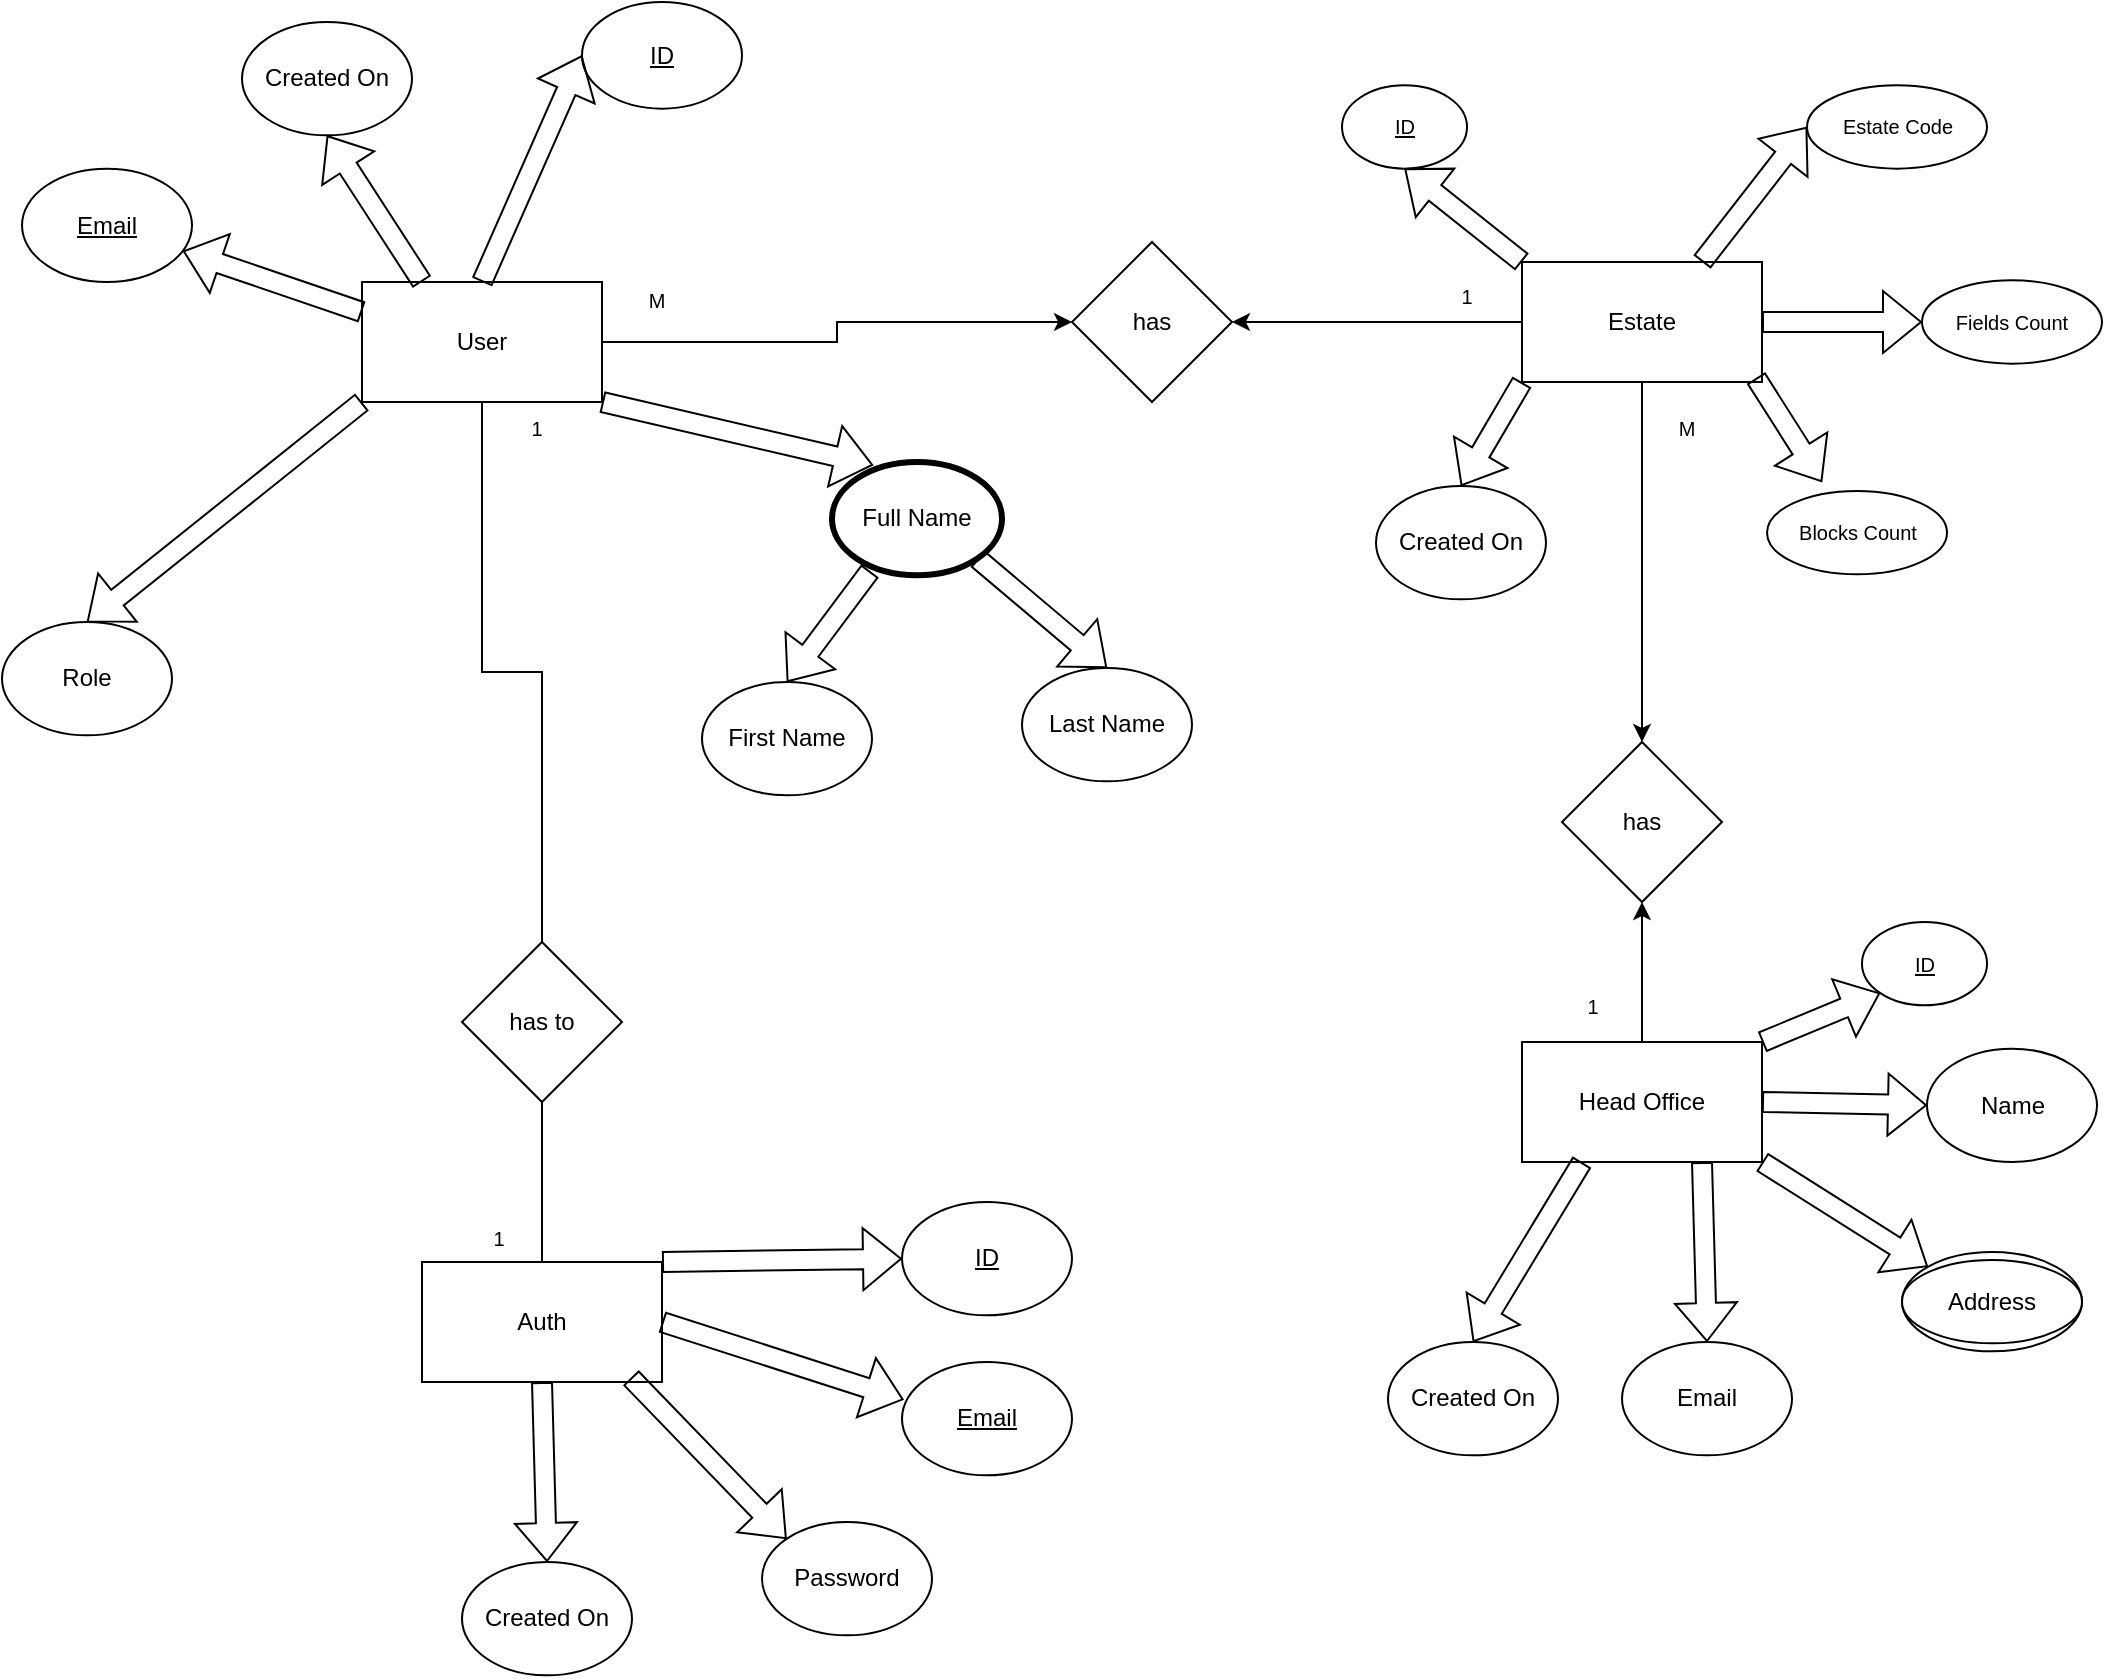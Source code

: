 <mxfile version="28.2.5">
  <diagram name="Page-1" id="oGp8kFq8iNCxfCcVLvnD">
    <mxGraphModel dx="2084" dy="1054" grid="1" gridSize="10" guides="1" tooltips="1" connect="1" arrows="1" fold="1" page="1" pageScale="1" pageWidth="850" pageHeight="1100" math="0" shadow="0">
      <root>
        <mxCell id="0" />
        <mxCell id="1" parent="0" />
        <mxCell id="jiPg874X8MNnM9anhQbm-26" value="" style="edgeStyle=orthogonalEdgeStyle;rounded=0;orthogonalLoop=1;jettySize=auto;html=1;entryX=0;entryY=0.5;entryDx=0;entryDy=0;" edge="1" parent="1" source="IqSFfW-BzutIOCeWIQ_R-1" target="jiPg874X8MNnM9anhQbm-23">
          <mxGeometry relative="1" as="geometry">
            <mxPoint x="545" y="240" as="targetPoint" />
          </mxGeometry>
        </mxCell>
        <mxCell id="IqSFfW-BzutIOCeWIQ_R-1" value="User" style="rounded=0;whiteSpace=wrap;html=1;" parent="1" vertex="1">
          <mxGeometry x="220" y="300" width="120" height="60" as="geometry" />
        </mxCell>
        <mxCell id="Tp0h2Z1crtQwhjVJSb2h-1" value="&lt;u&gt;ID&lt;/u&gt;" style="ellipse;whiteSpace=wrap;html=1;" parent="1" vertex="1">
          <mxGeometry x="330" y="160" width="80" height="53.33" as="geometry" />
        </mxCell>
        <mxCell id="Tp0h2Z1crtQwhjVJSb2h-2" value="Full Name" style="ellipse;whiteSpace=wrap;html=1;strokeWidth=3;" parent="1" vertex="1">
          <mxGeometry x="455" y="390" width="85" height="56.67" as="geometry" />
        </mxCell>
        <mxCell id="Tp0h2Z1crtQwhjVJSb2h-3" value="First Name" style="ellipse;whiteSpace=wrap;html=1;" parent="1" vertex="1">
          <mxGeometry x="390" y="500" width="85" height="56.67" as="geometry" />
        </mxCell>
        <mxCell id="Tp0h2Z1crtQwhjVJSb2h-4" value="Last Name" style="ellipse;whiteSpace=wrap;html=1;" parent="1" vertex="1">
          <mxGeometry x="550" y="493" width="85" height="56.67" as="geometry" />
        </mxCell>
        <mxCell id="Tp0h2Z1crtQwhjVJSb2h-5" value="Role" style="ellipse;whiteSpace=wrap;html=1;" parent="1" vertex="1">
          <mxGeometry x="40" y="470" width="85" height="56.67" as="geometry" />
        </mxCell>
        <mxCell id="Tp0h2Z1crtQwhjVJSb2h-8" value="" style="shape=flexArrow;endArrow=classic;html=1;rounded=0;exitX=0.5;exitY=0;exitDx=0;exitDy=0;entryX=0;entryY=0.5;entryDx=0;entryDy=0;" parent="1" source="IqSFfW-BzutIOCeWIQ_R-1" target="Tp0h2Z1crtQwhjVJSb2h-1" edge="1">
          <mxGeometry width="50" height="50" relative="1" as="geometry">
            <mxPoint x="271.25" y="296.91" as="sourcePoint" />
            <mxPoint x="379.21" y="323.33" as="targetPoint" />
          </mxGeometry>
        </mxCell>
        <mxCell id="Tp0h2Z1crtQwhjVJSb2h-9" value="" style="shape=flexArrow;endArrow=classic;html=1;rounded=0;exitX=1;exitY=0.5;exitDx=0;exitDy=0;entryX=0.242;entryY=0.028;entryDx=0;entryDy=0;entryPerimeter=0;" parent="1" target="Tp0h2Z1crtQwhjVJSb2h-2" edge="1">
          <mxGeometry width="50" height="50" relative="1" as="geometry">
            <mxPoint x="340" y="360" as="sourcePoint" />
            <mxPoint x="460" y="317" as="targetPoint" />
          </mxGeometry>
        </mxCell>
        <mxCell id="Tp0h2Z1crtQwhjVJSb2h-10" value="" style="shape=flexArrow;endArrow=classic;html=1;rounded=0;exitX=1;exitY=1;exitDx=0;exitDy=0;entryX=0.5;entryY=0;entryDx=0;entryDy=0;" parent="1" source="Tp0h2Z1crtQwhjVJSb2h-2" target="Tp0h2Z1crtQwhjVJSb2h-4" edge="1">
          <mxGeometry width="50" height="50" relative="1" as="geometry">
            <mxPoint x="600" y="328" as="sourcePoint" />
            <mxPoint x="736" y="360" as="targetPoint" />
          </mxGeometry>
        </mxCell>
        <mxCell id="Tp0h2Z1crtQwhjVJSb2h-11" value="" style="shape=flexArrow;endArrow=classic;html=1;rounded=0;exitX=0.224;exitY=0.96;exitDx=0;exitDy=0;exitPerimeter=0;entryX=0.5;entryY=0;entryDx=0;entryDy=0;" parent="1" source="Tp0h2Z1crtQwhjVJSb2h-2" target="Tp0h2Z1crtQwhjVJSb2h-3" edge="1">
          <mxGeometry width="50" height="50" relative="1" as="geometry">
            <mxPoint x="538" y="448" as="sourcePoint" />
            <mxPoint x="440" y="490" as="targetPoint" />
          </mxGeometry>
        </mxCell>
        <mxCell id="Tp0h2Z1crtQwhjVJSb2h-12" value="" style="shape=flexArrow;endArrow=classic;html=1;rounded=0;exitX=0;exitY=1;exitDx=0;exitDy=0;entryX=0.5;entryY=0;entryDx=0;entryDy=0;" parent="1" source="IqSFfW-BzutIOCeWIQ_R-1" target="Tp0h2Z1crtQwhjVJSb2h-5" edge="1">
          <mxGeometry width="50" height="50" relative="1" as="geometry">
            <mxPoint x="57.56" y="358.8" as="sourcePoint" />
            <mxPoint x="256" y="402" as="targetPoint" />
          </mxGeometry>
        </mxCell>
        <mxCell id="Tp0h2Z1crtQwhjVJSb2h-15" value="&lt;u&gt;Email&lt;/u&gt;" style="ellipse;whiteSpace=wrap;html=1;" parent="1" vertex="1">
          <mxGeometry x="50" y="243.33" width="85" height="56.67" as="geometry" />
        </mxCell>
        <mxCell id="Tp0h2Z1crtQwhjVJSb2h-16" value="" style="shape=flexArrow;endArrow=classic;html=1;rounded=0;exitX=0;exitY=0.25;exitDx=0;exitDy=0;" parent="1" source="IqSFfW-BzutIOCeWIQ_R-1" target="Tp0h2Z1crtQwhjVJSb2h-15" edge="1">
          <mxGeometry width="50" height="50" relative="1" as="geometry">
            <mxPoint x="230" y="340" as="sourcePoint" />
            <mxPoint x="105" y="390" as="targetPoint" />
          </mxGeometry>
        </mxCell>
        <mxCell id="Tp0h2Z1crtQwhjVJSb2h-17" value="Created On" style="ellipse;whiteSpace=wrap;html=1;" parent="1" vertex="1">
          <mxGeometry x="160" y="170" width="85" height="56.67" as="geometry" />
        </mxCell>
        <mxCell id="Tp0h2Z1crtQwhjVJSb2h-18" value="" style="shape=flexArrow;endArrow=classic;html=1;rounded=0;exitX=0.25;exitY=0;exitDx=0;exitDy=0;entryX=0.5;entryY=1;entryDx=0;entryDy=0;" parent="1" source="IqSFfW-BzutIOCeWIQ_R-1" target="Tp0h2Z1crtQwhjVJSb2h-17" edge="1">
          <mxGeometry width="50" height="50" relative="1" as="geometry">
            <mxPoint x="280" y="291" as="sourcePoint" />
            <mxPoint x="190" y="260" as="targetPoint" />
          </mxGeometry>
        </mxCell>
        <mxCell id="Tp0h2Z1crtQwhjVJSb2h-19" value="Auth" style="rounded=0;whiteSpace=wrap;html=1;" parent="1" vertex="1">
          <mxGeometry x="250" y="790" width="120" height="60" as="geometry" />
        </mxCell>
        <mxCell id="Tp0h2Z1crtQwhjVJSb2h-20" value="&lt;u&gt;ID&lt;/u&gt;" style="ellipse;whiteSpace=wrap;html=1;" parent="1" vertex="1">
          <mxGeometry x="490" y="760" width="85" height="56.67" as="geometry" />
        </mxCell>
        <mxCell id="Tp0h2Z1crtQwhjVJSb2h-21" value="&lt;u&gt;Email&lt;/u&gt;" style="ellipse;whiteSpace=wrap;html=1;" parent="1" vertex="1">
          <mxGeometry x="490" y="840" width="85" height="56.67" as="geometry" />
        </mxCell>
        <mxCell id="Tp0h2Z1crtQwhjVJSb2h-22" value="Password" style="ellipse;whiteSpace=wrap;html=1;" parent="1" vertex="1">
          <mxGeometry x="420" y="920" width="85" height="56.67" as="geometry" />
        </mxCell>
        <mxCell id="Tp0h2Z1crtQwhjVJSb2h-23" value="Created On" style="ellipse;whiteSpace=wrap;html=1;" parent="1" vertex="1">
          <mxGeometry x="270" y="940" width="85" height="56.67" as="geometry" />
        </mxCell>
        <mxCell id="Tp0h2Z1crtQwhjVJSb2h-24" value="" style="shape=flexArrow;endArrow=classic;html=1;rounded=0;entryX=0.5;entryY=0;entryDx=0;entryDy=0;exitX=0.5;exitY=1;exitDx=0;exitDy=0;" parent="1" source="Tp0h2Z1crtQwhjVJSb2h-19" target="Tp0h2Z1crtQwhjVJSb2h-23" edge="1">
          <mxGeometry width="50" height="50" relative="1" as="geometry">
            <mxPoint x="310" y="860" as="sourcePoint" />
            <mxPoint x="310" y="920" as="targetPoint" />
          </mxGeometry>
        </mxCell>
        <mxCell id="Tp0h2Z1crtQwhjVJSb2h-25" value="" style="shape=flexArrow;endArrow=classic;html=1;rounded=0;exitX=0.87;exitY=0.964;exitDx=0;exitDy=0;entryX=0;entryY=0;entryDx=0;entryDy=0;exitPerimeter=0;" parent="1" source="Tp0h2Z1crtQwhjVJSb2h-19" target="Tp0h2Z1crtQwhjVJSb2h-22" edge="1">
          <mxGeometry width="50" height="50" relative="1" as="geometry">
            <mxPoint x="319.82" y="919" as="sourcePoint" />
            <mxPoint x="318.82" y="1030" as="targetPoint" />
          </mxGeometry>
        </mxCell>
        <mxCell id="Tp0h2Z1crtQwhjVJSb2h-26" value="" style="shape=flexArrow;endArrow=classic;html=1;rounded=0;exitX=1;exitY=0.5;exitDx=0;exitDy=0;entryX=0.009;entryY=0.332;entryDx=0;entryDy=0;entryPerimeter=0;" parent="1" source="Tp0h2Z1crtQwhjVJSb2h-19" target="Tp0h2Z1crtQwhjVJSb2h-21" edge="1">
          <mxGeometry width="50" height="50" relative="1" as="geometry">
            <mxPoint x="329.82" y="929" as="sourcePoint" />
            <mxPoint x="417" y="1008" as="targetPoint" />
          </mxGeometry>
        </mxCell>
        <mxCell id="Tp0h2Z1crtQwhjVJSb2h-27" value="" style="shape=flexArrow;endArrow=classic;html=1;rounded=0;exitX=1;exitY=0;exitDx=0;exitDy=0;entryX=0;entryY=0.5;entryDx=0;entryDy=0;" parent="1" source="Tp0h2Z1crtQwhjVJSb2h-19" target="Tp0h2Z1crtQwhjVJSb2h-20" edge="1">
          <mxGeometry width="50" height="50" relative="1" as="geometry">
            <mxPoint x="330" y="900" as="sourcePoint" />
            <mxPoint x="476" y="939" as="targetPoint" />
          </mxGeometry>
        </mxCell>
        <mxCell id="Tp0h2Z1crtQwhjVJSb2h-32" value="" style="edgeStyle=orthogonalEdgeStyle;rounded=0;orthogonalLoop=1;jettySize=auto;html=1;endArrow=none;endFill=0;" parent="1" source="Tp0h2Z1crtQwhjVJSb2h-28" target="IqSFfW-BzutIOCeWIQ_R-1" edge="1">
          <mxGeometry relative="1" as="geometry" />
        </mxCell>
        <mxCell id="Tp0h2Z1crtQwhjVJSb2h-35" value="" style="edgeStyle=orthogonalEdgeStyle;rounded=0;orthogonalLoop=1;jettySize=auto;html=1;endArrow=none;endFill=0;" parent="1" source="Tp0h2Z1crtQwhjVJSb2h-28" target="Tp0h2Z1crtQwhjVJSb2h-19" edge="1">
          <mxGeometry relative="1" as="geometry" />
        </mxCell>
        <mxCell id="Tp0h2Z1crtQwhjVJSb2h-28" value="has to" style="rhombus;whiteSpace=wrap;html=1;" parent="1" vertex="1">
          <mxGeometry x="270" y="630" width="80" height="80" as="geometry" />
        </mxCell>
        <mxCell id="Tp0h2Z1crtQwhjVJSb2h-36" value="&lt;font style=&quot;font-size: 10px;&quot;&gt;1&lt;/font&gt;" style="rounded=0;whiteSpace=wrap;html=1;strokeColor=none;" parent="1" vertex="1">
          <mxGeometry x="271.25" y="771" width="34.75" height="14" as="geometry" />
        </mxCell>
        <mxCell id="Tp0h2Z1crtQwhjVJSb2h-38" value="&lt;font style=&quot;font-size: 10px;&quot;&gt;1&lt;/font&gt;" style="rounded=0;whiteSpace=wrap;html=1;strokeColor=none;" parent="1" vertex="1">
          <mxGeometry x="290" y="366" width="34.75" height="14" as="geometry" />
        </mxCell>
        <mxCell id="jiPg874X8MNnM9anhQbm-24" value="" style="edgeStyle=orthogonalEdgeStyle;rounded=0;orthogonalLoop=1;jettySize=auto;html=1;" edge="1" parent="1" source="jiPg874X8MNnM9anhQbm-1" target="jiPg874X8MNnM9anhQbm-23">
          <mxGeometry relative="1" as="geometry" />
        </mxCell>
        <mxCell id="jiPg874X8MNnM9anhQbm-35" style="edgeStyle=orthogonalEdgeStyle;rounded=0;orthogonalLoop=1;jettySize=auto;html=1;exitX=0.5;exitY=1;exitDx=0;exitDy=0;" edge="1" parent="1" source="jiPg874X8MNnM9anhQbm-1" target="jiPg874X8MNnM9anhQbm-33">
          <mxGeometry relative="1" as="geometry" />
        </mxCell>
        <mxCell id="jiPg874X8MNnM9anhQbm-1" value="Estate" style="rounded=0;whiteSpace=wrap;html=1;" vertex="1" parent="1">
          <mxGeometry x="800" y="290.0" width="120" height="60" as="geometry" />
        </mxCell>
        <mxCell id="jiPg874X8MNnM9anhQbm-2" value="&lt;u&gt;&lt;font style=&quot;font-size: 10px;&quot;&gt;ID&lt;/font&gt;&lt;/u&gt;" style="ellipse;whiteSpace=wrap;html=1;" vertex="1" parent="1">
          <mxGeometry x="710" y="201.66" width="62.51" height="41.67" as="geometry" />
        </mxCell>
        <mxCell id="jiPg874X8MNnM9anhQbm-3" value="&lt;font style=&quot;font-size: 10px;&quot;&gt;Estate Code&lt;/font&gt;" style="ellipse;whiteSpace=wrap;html=1;" vertex="1" parent="1">
          <mxGeometry x="942.51" y="201.66" width="90" height="41.67" as="geometry" />
        </mxCell>
        <mxCell id="jiPg874X8MNnM9anhQbm-4" value="&lt;span style=&quot;font-size: 10px;&quot;&gt;Fields Count&lt;/span&gt;" style="ellipse;whiteSpace=wrap;html=1;" vertex="1" parent="1">
          <mxGeometry x="1000" y="299.16" width="90" height="41.67" as="geometry" />
        </mxCell>
        <mxCell id="jiPg874X8MNnM9anhQbm-5" value="&lt;span style=&quot;font-size: 10px;&quot;&gt;Blocks Count&lt;/span&gt;" style="ellipse;whiteSpace=wrap;html=1;" vertex="1" parent="1">
          <mxGeometry x="922.51" y="404.5" width="90" height="41.67" as="geometry" />
        </mxCell>
        <mxCell id="jiPg874X8MNnM9anhQbm-6" value="Created On" style="ellipse;whiteSpace=wrap;html=1;" vertex="1" parent="1">
          <mxGeometry x="727" y="402" width="85" height="56.67" as="geometry" />
        </mxCell>
        <mxCell id="jiPg874X8MNnM9anhQbm-34" value="" style="edgeStyle=orthogonalEdgeStyle;rounded=0;orthogonalLoop=1;jettySize=auto;html=1;" edge="1" parent="1" source="jiPg874X8MNnM9anhQbm-13" target="jiPg874X8MNnM9anhQbm-33">
          <mxGeometry relative="1" as="geometry" />
        </mxCell>
        <mxCell id="jiPg874X8MNnM9anhQbm-13" value="Head Office" style="rounded=0;whiteSpace=wrap;html=1;" vertex="1" parent="1">
          <mxGeometry x="800" y="680" width="120" height="60" as="geometry" />
        </mxCell>
        <mxCell id="jiPg874X8MNnM9anhQbm-14" value="Email" style="ellipse;whiteSpace=wrap;html=1;" vertex="1" parent="1">
          <mxGeometry x="850" y="830.0" width="85" height="56.67" as="geometry" />
        </mxCell>
        <mxCell id="jiPg874X8MNnM9anhQbm-15" value="&lt;u&gt;&lt;font style=&quot;font-size: 10px;&quot;&gt;ID&lt;/font&gt;&lt;/u&gt;" style="ellipse;whiteSpace=wrap;html=1;" vertex="1" parent="1">
          <mxGeometry x="970" y="620" width="62.51" height="41.67" as="geometry" />
        </mxCell>
        <mxCell id="jiPg874X8MNnM9anhQbm-18" value="" style="group" vertex="1" connectable="0" parent="1">
          <mxGeometry x="990" y="785" width="90" height="49.67" as="geometry" />
        </mxCell>
        <mxCell id="jiPg874X8MNnM9anhQbm-17" value="" style="ellipse;whiteSpace=wrap;html=1;" vertex="1" parent="jiPg874X8MNnM9anhQbm-18">
          <mxGeometry width="90" height="49.67" as="geometry" />
        </mxCell>
        <mxCell id="jiPg874X8MNnM9anhQbm-16" value="Address" style="ellipse;whiteSpace=wrap;html=1;" vertex="1" parent="jiPg874X8MNnM9anhQbm-18">
          <mxGeometry y="4.0" width="90" height="41.67" as="geometry" />
        </mxCell>
        <mxCell id="jiPg874X8MNnM9anhQbm-19" value="Name" style="ellipse;whiteSpace=wrap;html=1;" vertex="1" parent="1">
          <mxGeometry x="1002.5" y="683.33" width="85" height="56.67" as="geometry" />
        </mxCell>
        <mxCell id="jiPg874X8MNnM9anhQbm-21" value="Created On" style="ellipse;whiteSpace=wrap;html=1;" vertex="1" parent="1">
          <mxGeometry x="733" y="830.0" width="85" height="56.67" as="geometry" />
        </mxCell>
        <mxCell id="jiPg874X8MNnM9anhQbm-23" value="has" style="rhombus;whiteSpace=wrap;html=1;rounded=0;" vertex="1" parent="1">
          <mxGeometry x="575" y="280.0" width="80" height="80" as="geometry" />
        </mxCell>
        <mxCell id="jiPg874X8MNnM9anhQbm-28" value="&lt;font style=&quot;font-size: 10px;&quot;&gt;M&lt;/font&gt;" style="rounded=0;whiteSpace=wrap;html=1;strokeColor=none;" vertex="1" parent="1">
          <mxGeometry x="350" y="301.67" width="34.75" height="14" as="geometry" />
        </mxCell>
        <mxCell id="jiPg874X8MNnM9anhQbm-29" value="&lt;span style=&quot;font-size: 10px;&quot;&gt;1&lt;/span&gt;" style="rounded=0;whiteSpace=wrap;html=1;strokeColor=none;" vertex="1" parent="1">
          <mxGeometry x="755.25" y="300" width="34.75" height="14" as="geometry" />
        </mxCell>
        <mxCell id="jiPg874X8MNnM9anhQbm-33" value="has" style="rhombus;whiteSpace=wrap;html=1;rounded=0;" vertex="1" parent="1">
          <mxGeometry x="820" y="530" width="80" height="80" as="geometry" />
        </mxCell>
        <mxCell id="jiPg874X8MNnM9anhQbm-36" value="&lt;font style=&quot;font-size: 10px;&quot;&gt;M&lt;/font&gt;" style="rounded=0;whiteSpace=wrap;html=1;strokeColor=none;" vertex="1" parent="1">
          <mxGeometry x="865.25" y="366" width="34.75" height="14" as="geometry" />
        </mxCell>
        <mxCell id="jiPg874X8MNnM9anhQbm-37" value="&lt;font style=&quot;font-size: 10px;&quot;&gt;1&lt;/font&gt;" style="rounded=0;whiteSpace=wrap;html=1;strokeColor=none;" vertex="1" parent="1">
          <mxGeometry x="818" y="654.67" width="34.75" height="14" as="geometry" />
        </mxCell>
        <mxCell id="jiPg874X8MNnM9anhQbm-38" value="" style="shape=flexArrow;endArrow=classic;html=1;rounded=0;exitX=1;exitY=0.5;exitDx=0;exitDy=0;" edge="1" parent="1">
          <mxGeometry width="50" height="50" relative="1" as="geometry">
            <mxPoint x="917" y="348" as="sourcePoint" />
            <mxPoint x="950" y="400" as="targetPoint" />
          </mxGeometry>
        </mxCell>
        <mxCell id="jiPg874X8MNnM9anhQbm-39" value="" style="shape=flexArrow;endArrow=classic;html=1;rounded=0;exitX=0;exitY=1;exitDx=0;exitDy=0;entryX=0.5;entryY=0;entryDx=0;entryDy=0;" edge="1" parent="1" source="jiPg874X8MNnM9anhQbm-1" target="jiPg874X8MNnM9anhQbm-6">
          <mxGeometry width="50" height="50" relative="1" as="geometry">
            <mxPoint x="927" y="358" as="sourcePoint" />
            <mxPoint x="960" y="410" as="targetPoint" />
          </mxGeometry>
        </mxCell>
        <mxCell id="jiPg874X8MNnM9anhQbm-40" value="" style="shape=flexArrow;endArrow=classic;html=1;rounded=0;exitX=1;exitY=0.5;exitDx=0;exitDy=0;entryX=0;entryY=0.5;entryDx=0;entryDy=0;" edge="1" parent="1" source="jiPg874X8MNnM9anhQbm-1" target="jiPg874X8MNnM9anhQbm-4">
          <mxGeometry width="50" height="50" relative="1" as="geometry">
            <mxPoint x="927" y="358" as="sourcePoint" />
            <mxPoint x="960" y="410" as="targetPoint" />
          </mxGeometry>
        </mxCell>
        <mxCell id="jiPg874X8MNnM9anhQbm-41" value="" style="shape=flexArrow;endArrow=classic;html=1;rounded=0;exitX=0.75;exitY=0;exitDx=0;exitDy=0;entryX=0;entryY=0.5;entryDx=0;entryDy=0;" edge="1" parent="1" source="jiPg874X8MNnM9anhQbm-1" target="jiPg874X8MNnM9anhQbm-3">
          <mxGeometry width="50" height="50" relative="1" as="geometry">
            <mxPoint x="930" y="330" as="sourcePoint" />
            <mxPoint x="1010" y="330" as="targetPoint" />
          </mxGeometry>
        </mxCell>
        <mxCell id="jiPg874X8MNnM9anhQbm-42" value="" style="shape=flexArrow;endArrow=classic;html=1;rounded=0;exitX=0;exitY=0;exitDx=0;exitDy=0;entryX=0.5;entryY=1;entryDx=0;entryDy=0;" edge="1" parent="1" source="jiPg874X8MNnM9anhQbm-1" target="jiPg874X8MNnM9anhQbm-2">
          <mxGeometry width="50" height="50" relative="1" as="geometry">
            <mxPoint x="900" y="300" as="sourcePoint" />
            <mxPoint x="950" y="245" as="targetPoint" />
          </mxGeometry>
        </mxCell>
        <mxCell id="jiPg874X8MNnM9anhQbm-44" value="" style="shape=flexArrow;endArrow=classic;html=1;rounded=0;entryX=0;entryY=1;entryDx=0;entryDy=0;exitX=1;exitY=0;exitDx=0;exitDy=0;" edge="1" parent="1" source="jiPg874X8MNnM9anhQbm-13" target="jiPg874X8MNnM9anhQbm-15">
          <mxGeometry width="50" height="50" relative="1" as="geometry">
            <mxPoint x="920" y="686.67" as="sourcePoint" />
            <mxPoint x="970" y="636.67" as="targetPoint" />
          </mxGeometry>
        </mxCell>
        <mxCell id="jiPg874X8MNnM9anhQbm-45" value="" style="shape=flexArrow;endArrow=classic;html=1;rounded=0;entryX=0;entryY=0.5;entryDx=0;entryDy=0;exitX=1;exitY=0.5;exitDx=0;exitDy=0;" edge="1" parent="1" source="jiPg874X8MNnM9anhQbm-13" target="jiPg874X8MNnM9anhQbm-19">
          <mxGeometry width="50" height="50" relative="1" as="geometry">
            <mxPoint x="930" y="690" as="sourcePoint" />
            <mxPoint x="989" y="665" as="targetPoint" />
          </mxGeometry>
        </mxCell>
        <mxCell id="jiPg874X8MNnM9anhQbm-46" value="" style="shape=flexArrow;endArrow=classic;html=1;rounded=0;entryX=0;entryY=0;entryDx=0;entryDy=0;exitX=1;exitY=1;exitDx=0;exitDy=0;" edge="1" parent="1" source="jiPg874X8MNnM9anhQbm-13" target="jiPg874X8MNnM9anhQbm-17">
          <mxGeometry width="50" height="50" relative="1" as="geometry">
            <mxPoint x="930" y="720" as="sourcePoint" />
            <mxPoint x="1013" y="722" as="targetPoint" />
          </mxGeometry>
        </mxCell>
        <mxCell id="jiPg874X8MNnM9anhQbm-47" value="" style="shape=flexArrow;endArrow=classic;html=1;rounded=0;entryX=0.5;entryY=0;entryDx=0;entryDy=0;exitX=0.75;exitY=1;exitDx=0;exitDy=0;" edge="1" parent="1" source="jiPg874X8MNnM9anhQbm-13" target="jiPg874X8MNnM9anhQbm-14">
          <mxGeometry width="50" height="50" relative="1" as="geometry">
            <mxPoint x="930" y="750" as="sourcePoint" />
            <mxPoint x="1013" y="802" as="targetPoint" />
          </mxGeometry>
        </mxCell>
        <mxCell id="jiPg874X8MNnM9anhQbm-48" value="" style="shape=flexArrow;endArrow=classic;html=1;rounded=0;entryX=0.5;entryY=0;entryDx=0;entryDy=0;exitX=0.25;exitY=1;exitDx=0;exitDy=0;" edge="1" parent="1" source="jiPg874X8MNnM9anhQbm-13" target="jiPg874X8MNnM9anhQbm-21">
          <mxGeometry width="50" height="50" relative="1" as="geometry">
            <mxPoint x="900" y="750" as="sourcePoint" />
            <mxPoint x="903" y="840" as="targetPoint" />
          </mxGeometry>
        </mxCell>
      </root>
    </mxGraphModel>
  </diagram>
</mxfile>
